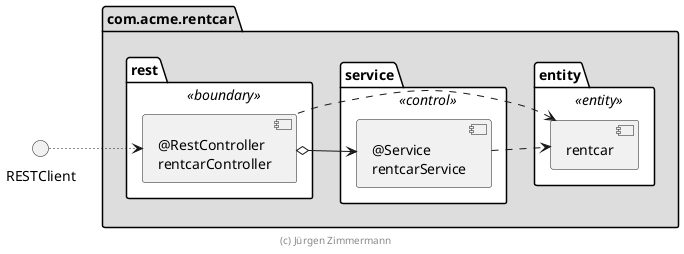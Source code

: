 ' Copyright (C) 2019 - present Juergen Zimmermann, Hochschule Karlsruhe
'
' This program is free software: you can redistribute it and/or modify
' it under the terms of the GNU General Public License as published by
' the Free Software Foundation, either version 3 of the License, or
' (at your option) any later version.
'
' This program is distributed in the hope that it will be useful,
' but WITHOUT ANY WARRANTY; without even the implied warranty of
' MERCHANTABILITY or FITNESS FOR A PARTICULAR PURPOSE.  See the
' GNU General Public License for more details.
'
' You should have received a copy of the GNU General Public License
' along with this program.  If not, see <https://www.gnu.org/licenses/>.
@startuml Komponenten

left to right direction

package com.acme.rentcar #DDDDDD {
    package rest <<boundary>> #FFFFFF {
        [@RestController\nrentcarController] as rentcarController
    }

    package service <<control>> #FFFFFF {
        [@Service\nrentcarService] as rentcarService
    }

    package entity <<entity>> #FFFFFF {
        [rentcar]
    }
}

RESTClient ~~> [rentcarController]

[rentcarController] o--> [rentcarService]
[rentcarController] .up.> [rentcar]
[rentcarService] ..> [rentcar]

footer (c) Jürgen Zimmermann

@enduml
